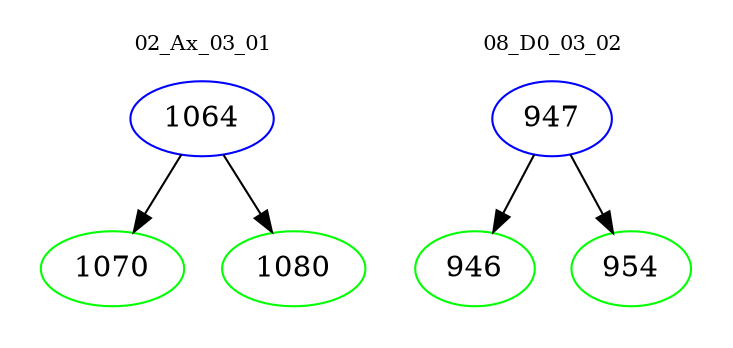 digraph{
subgraph cluster_0 {
color = white
label = "02_Ax_03_01";
fontsize=10;
T0_1064 [label="1064", color="blue"]
T0_1064 -> T0_1070 [color="black"]
T0_1070 [label="1070", color="green"]
T0_1064 -> T0_1080 [color="black"]
T0_1080 [label="1080", color="green"]
}
subgraph cluster_1 {
color = white
label = "08_D0_03_02";
fontsize=10;
T1_947 [label="947", color="blue"]
T1_947 -> T1_946 [color="black"]
T1_946 [label="946", color="green"]
T1_947 -> T1_954 [color="black"]
T1_954 [label="954", color="green"]
}
}
